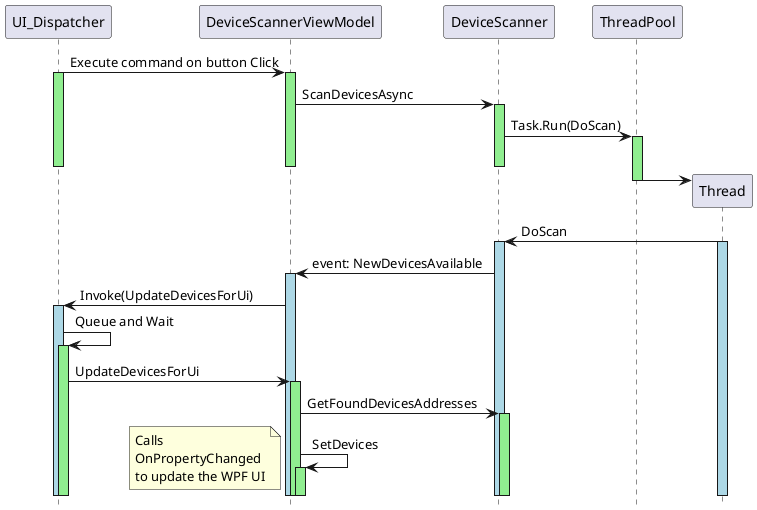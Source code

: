 @startuml Exercise

hide circle
hide footbox
'skinparam monochrome true


UI_Dispatcher -> DeviceScannerViewModel : Execute command on button Click
activate UI_Dispatcher #LightGreen
activate DeviceScannerViewModel #LightGreen

DeviceScannerViewModel -> DeviceScanner : ScanDevicesAsync
activate DeviceScanner #LightGreen


DeviceScanner  -> ThreadPool  :  Task.Run(DoScan)
activate ThreadPool #LightGreen

deactivate DeviceScanner
deactivate DeviceScannerViewModel
deactivate UI_Dispatcher

create Thread
ThreadPool -> Thread
deactivate ThreadPool

Thread -> DeviceScanner : DoScan
activate Thread #LightBlue
activate DeviceScanner #LightBlue



DeviceScanner -> DeviceScannerViewModel ++ #LightBlue: event: NewDevicesAvailable

DeviceScannerViewModel -> UI_Dispatcher ++ #LightBlue :  Invoke(UpdateDevicesForUi)

UI_Dispatcher -> UI_Dispatcher  ++ #LightGreen : Queue and Wait

UI_Dispatcher -> DeviceScannerViewModel ++ #LightGreen : UpdateDevicesForUi

DeviceScannerViewModel -> DeviceScanner ++ #LightGreen : GetFoundDevicesAddresses

DeviceScannerViewModel -> DeviceScannerViewModel ++ #LightGreen : SetDevices

note left : Calls \nOnPropertyChanged \nto update the WPF UI

@enduml